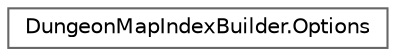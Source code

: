 digraph "Graphical Class Hierarchy"
{
 // LATEX_PDF_SIZE
  bgcolor="transparent";
  edge [fontname=Helvetica,fontsize=10,labelfontname=Helvetica,labelfontsize=10];
  node [fontname=Helvetica,fontsize=10,shape=box,height=0.2,width=0.4];
  rankdir="LR";
  Node0 [id="Node000000",label="DungeonMapIndexBuilder.Options",height=0.2,width=0.4,color="grey40", fillcolor="white", style="filled",URL="$class_dungeon_map_index_builder_1_1_options.html",tooltip=" "];
}
